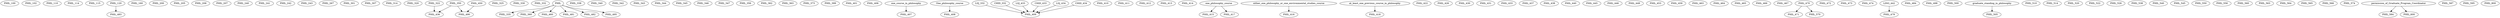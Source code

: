 digraph G {
    PHIL_100;
    PHIL_102;
    PHIL_110;
    PHIL_114;
    PHIL_115;
    PHIL_120;
    PHIL_160;
    PHIL_200;
    PHIL_205;
    PHIL_206;
    PHIL_207;
    PHIL_240;
    PHIL_241;
    PHIL_242;
    PHIL_243;
    PHIL_267;
    PHIL_301;
    PHIL_307;
    PHIL_314;
    PHIL_320;
    PHIL_322;
    PHIL_325;
    PHIL_330;
    PHIL_332;
    edge [color=black];
    PHIL -> PHIL_335;
    PHIL_338;
    PHIL_340;
    PHIL_342;
    PHIL_343;
    PHIL_344;
    PHIL_345;
    PHIL_346;
    PHIL_347;
    PHIL_350;
    PHIL_356;
    edge [color=black];
    PHIL -> PHIL_360;
    PHIL_362;
    PHIL_363;
    PHIL_373;
    PHIL_399;
    PHIL_401;
    PHIL_406;
    edge [color=black];
    one_course_in_philosophy -> PHIL_407;
    edge [color=black];
    One_philosophy_course -> PHIL_408;
    edge [color=black];
    LSJ_332 -> PHIL_409;
    CHID_332 -> PHIL_409;
    LSJ_433 -> PHIL_409;
    CHID_433 -> PHIL_409;
    LSJ_434 -> PHIL_409;
    CHID_434 -> PHIL_409;
    PHIL_410;
    PHIL_411;
    PHIL_412;
    PHIL_413;
    PHIL_414;
    edge [color=black];
    one_philosophy_course -> PHIL_415;
    edge [color=black];
    either_one_philosophy_or_one_environmental_studies_course -> PHIL_416;
    edge [color=black];
    one_philosophy_course -> PHIL_417;
    edge [color=black];
    at_least_one_previous_course_in_philosophy -> PHIL_418;
    PHIL_422;
    PHIL_426;
    PHIL_430;
    PHIL_431;
    PHIL_433;
    edge [color=black];
    PHIL_322 -> PHIL_436;
    PHIL_350 -> PHIL_436;
    PHIL_437;
    PHIL_438;
    PHIL_440;
    PHIL_445;
    PHIL_446;
    PHIL_449;
    PHIL_450;
    PHIL_453;
    PHIL_459;
    edge [color=black];
    PHIL -> PHIL_460;
    PHIL_463;
    PHIL_464;
    PHIL_465;
    PHIL_466;
    PHIL_467;
    PHIL_470;
    edge [color=black];
    PHIL_470 -> PHIL_471;
    PHIL_472;
    PHIL_473;
    PHIL_474;
    edge [color=black];
    LING_442 -> PHIL_479;
    edge [color=black];
    PHIL -> PHIL_481;
    edge [color=black];
    PHIL -> PHIL_482;
    edge [color=black];
    PHIL_120 -> PHIL_483;
    PHIL_484;
    edge [color=black];
    PHIL_350 -> PHIL_490;
    PHIL_450 -> PHIL_490;
    edge [color=black];
    PHIL -> PHIL_495;
    PHIL_498;
    PHIL_500;
    edge [color=black];
    graduate_standing_in_philosophy -> PHIL_505;
    PHIL_510;
    PHIL_514;
    PHIL_520;
    PHIL_522;
    PHIL_526;
    PHIL_538;
    PHIL_540;
    PHIL_545;
    PHIL_550;
    PHIL_556;
    PHIL_560;
    PHIL_563;
    PHIL_564;
    PHIL_565;
    PHIL_566;
    edge [color=black];
    PHIL_470 -> PHIL_570;
    PHIL_574;
    edge [color=black];
    permission_of_Graduate_Program_Coordinator -> PHIL_584;
    PHIL_587;
    PHIL_595;
    edge [color=black];
    permission_of_Graduate_Program_Coordinator -> PHIL_600;
    PHIL_800;
}
